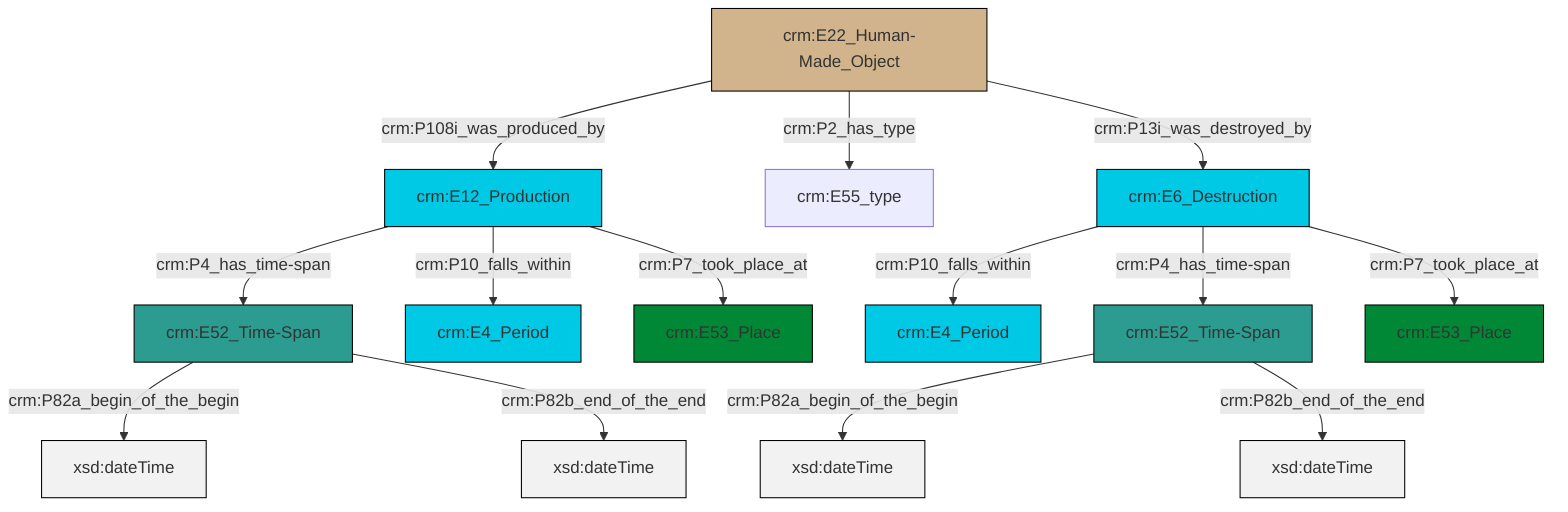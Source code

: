 graph TD
classDef Literal fill:#f2f2f2,stroke:#000000;
classDef CRM_Entity fill:#FFFFFF,stroke:#000000;
classDef Temporal_Entity fill:#00C9E6, stroke:#000000;
classDef Type fill:#E18312, stroke:#000000;
classDef Time-Span fill:#2C9C91, stroke:#000000;
classDef Appellation fill:#FFEB7F, stroke:#000000;
classDef Place fill:#008836, stroke:#000000;
classDef Persistent_Item fill:#B266B2, stroke:#000000;
classDef Conceptual_Object fill:#FFD700, stroke:#000000;
classDef Physical_Thing fill:#D2B48C, stroke:#000000;
classDef Actor fill:#f58aad, stroke:#000000;
classDef PC_Classes fill:#4ce600, stroke:#000000;
classDef Multi fill:#cccccc,stroke:#000000;

0["crm:E52_Time-Span"]:::Time-Span -->|crm:P82a_begin_of_the_begin| 1[xsd:dateTime]:::Literal
2["crm:E52_Time-Span"]:::Time-Span -->|crm:P82a_begin_of_the_begin| 3[xsd:dateTime]:::Literal
4["crm:E12_Production"]:::Temporal_Entity -->|crm:P4_has_time-span| 2["crm:E52_Time-Span"]:::Time-Span
5["crm:E22_Human-Made_Object"]:::Physical_Thing -->|crm:P108i_was_produced_by| 4["crm:E12_Production"]:::Temporal_Entity
6["crm:E6_Destruction"]:::Temporal_Entity -->|crm:P10_falls_within| 7["crm:E4_Period"]:::Temporal_Entity
5["crm:E22_Human-Made_Object"]:::Physical_Thing -->|crm:P2_has_type| 9["crm:E55_type"]:::Default
4["crm:E12_Production"]:::Temporal_Entity -->|crm:P10_falls_within| 11["crm:E4_Period"]:::Temporal_Entity
5["crm:E22_Human-Made_Object"]:::Physical_Thing -->|crm:P13i_was_destroyed_by| 6["crm:E6_Destruction"]:::Temporal_Entity
2["crm:E52_Time-Span"]:::Time-Span -->|crm:P82b_end_of_the_end| 16[xsd:dateTime]:::Literal
4["crm:E12_Production"]:::Temporal_Entity -->|crm:P7_took_place_at| 19["crm:E53_Place"]:::Place
6["crm:E6_Destruction"]:::Temporal_Entity -->|crm:P4_has_time-span| 0["crm:E52_Time-Span"]:::Time-Span
0["crm:E52_Time-Span"]:::Time-Span -->|crm:P82b_end_of_the_end| 23[xsd:dateTime]:::Literal
6["crm:E6_Destruction"]:::Temporal_Entity -->|crm:P7_took_place_at| 13["crm:E53_Place"]:::Place